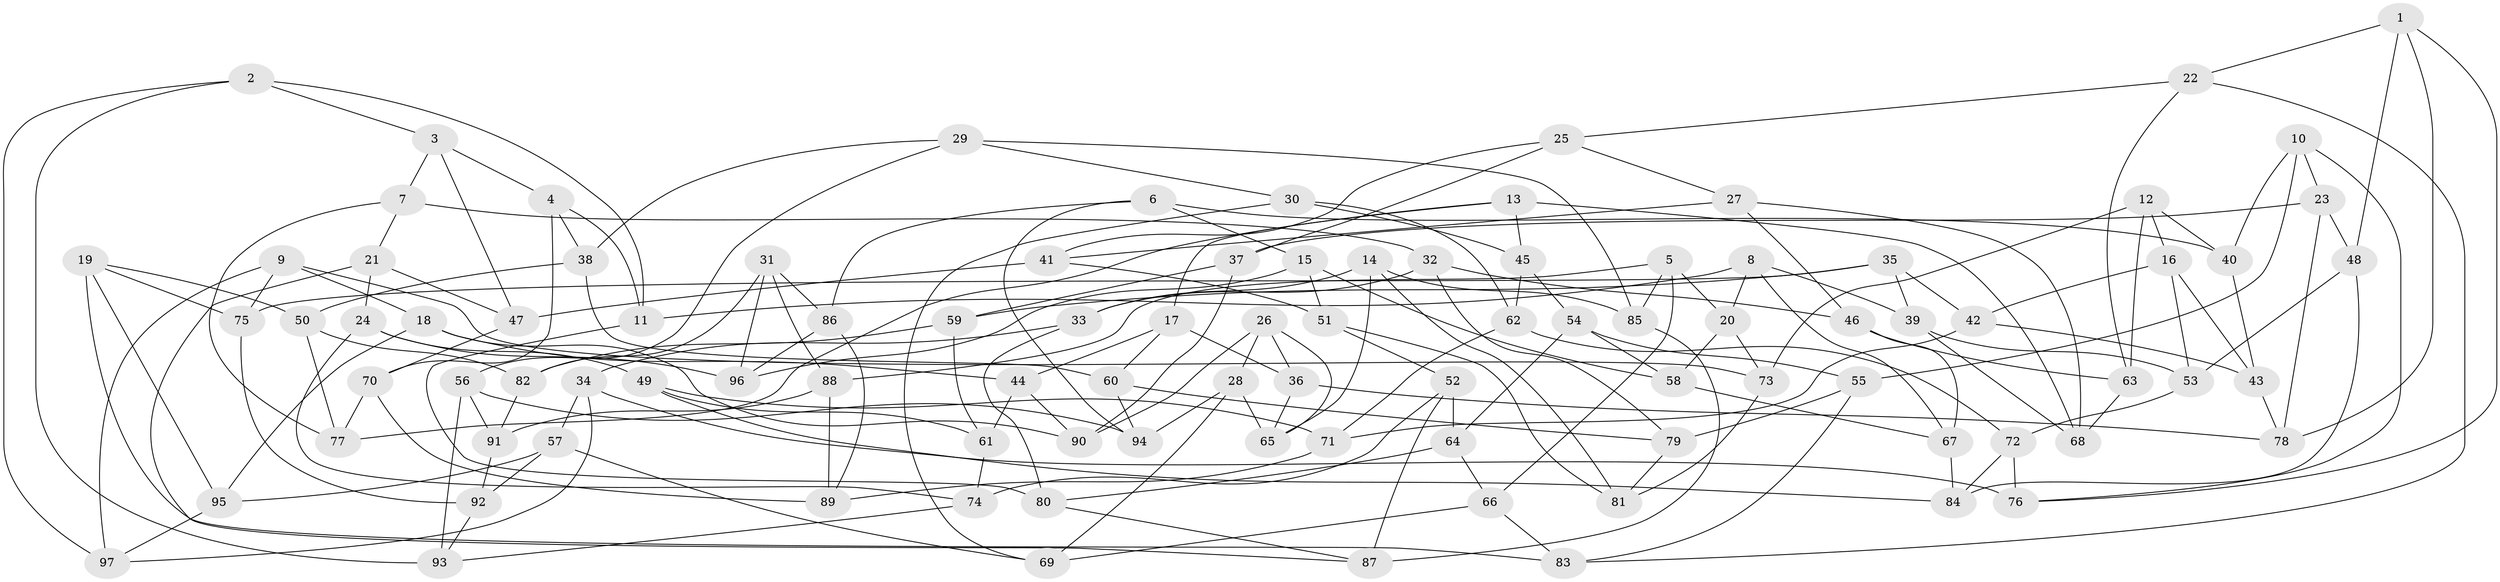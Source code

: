 // Generated by graph-tools (version 1.1) at 2025/50/03/09/25 03:50:45]
// undirected, 97 vertices, 194 edges
graph export_dot {
graph [start="1"]
  node [color=gray90,style=filled];
  1;
  2;
  3;
  4;
  5;
  6;
  7;
  8;
  9;
  10;
  11;
  12;
  13;
  14;
  15;
  16;
  17;
  18;
  19;
  20;
  21;
  22;
  23;
  24;
  25;
  26;
  27;
  28;
  29;
  30;
  31;
  32;
  33;
  34;
  35;
  36;
  37;
  38;
  39;
  40;
  41;
  42;
  43;
  44;
  45;
  46;
  47;
  48;
  49;
  50;
  51;
  52;
  53;
  54;
  55;
  56;
  57;
  58;
  59;
  60;
  61;
  62;
  63;
  64;
  65;
  66;
  67;
  68;
  69;
  70;
  71;
  72;
  73;
  74;
  75;
  76;
  77;
  78;
  79;
  80;
  81;
  82;
  83;
  84;
  85;
  86;
  87;
  88;
  89;
  90;
  91;
  92;
  93;
  94;
  95;
  96;
  97;
  1 -- 48;
  1 -- 76;
  1 -- 22;
  1 -- 78;
  2 -- 93;
  2 -- 97;
  2 -- 3;
  2 -- 11;
  3 -- 47;
  3 -- 4;
  3 -- 7;
  4 -- 70;
  4 -- 38;
  4 -- 11;
  5 -- 85;
  5 -- 20;
  5 -- 88;
  5 -- 66;
  6 -- 86;
  6 -- 40;
  6 -- 94;
  6 -- 15;
  7 -- 77;
  7 -- 21;
  7 -- 32;
  8 -- 67;
  8 -- 11;
  8 -- 20;
  8 -- 39;
  9 -- 73;
  9 -- 97;
  9 -- 75;
  9 -- 18;
  10 -- 76;
  10 -- 55;
  10 -- 23;
  10 -- 40;
  11 -- 80;
  12 -- 63;
  12 -- 16;
  12 -- 73;
  12 -- 40;
  13 -- 17;
  13 -- 68;
  13 -- 77;
  13 -- 45;
  14 -- 85;
  14 -- 33;
  14 -- 65;
  14 -- 81;
  15 -- 96;
  15 -- 51;
  15 -- 58;
  16 -- 43;
  16 -- 53;
  16 -- 42;
  17 -- 60;
  17 -- 36;
  17 -- 44;
  18 -- 44;
  18 -- 90;
  18 -- 95;
  19 -- 95;
  19 -- 50;
  19 -- 75;
  19 -- 83;
  20 -- 73;
  20 -- 58;
  21 -- 47;
  21 -- 87;
  21 -- 24;
  22 -- 25;
  22 -- 63;
  22 -- 83;
  23 -- 48;
  23 -- 78;
  23 -- 37;
  24 -- 96;
  24 -- 74;
  24 -- 49;
  25 -- 41;
  25 -- 27;
  25 -- 37;
  26 -- 90;
  26 -- 36;
  26 -- 28;
  26 -- 65;
  27 -- 41;
  27 -- 46;
  27 -- 68;
  28 -- 69;
  28 -- 94;
  28 -- 65;
  29 -- 30;
  29 -- 56;
  29 -- 38;
  29 -- 85;
  30 -- 45;
  30 -- 69;
  30 -- 62;
  31 -- 88;
  31 -- 82;
  31 -- 86;
  31 -- 96;
  32 -- 33;
  32 -- 46;
  32 -- 79;
  33 -- 34;
  33 -- 80;
  34 -- 76;
  34 -- 97;
  34 -- 57;
  35 -- 42;
  35 -- 59;
  35 -- 75;
  35 -- 39;
  36 -- 78;
  36 -- 65;
  37 -- 59;
  37 -- 90;
  38 -- 60;
  38 -- 50;
  39 -- 53;
  39 -- 68;
  40 -- 43;
  41 -- 51;
  41 -- 47;
  42 -- 71;
  42 -- 43;
  43 -- 78;
  44 -- 90;
  44 -- 61;
  45 -- 54;
  45 -- 62;
  46 -- 67;
  46 -- 63;
  47 -- 70;
  48 -- 53;
  48 -- 84;
  49 -- 71;
  49 -- 61;
  49 -- 84;
  50 -- 82;
  50 -- 77;
  51 -- 52;
  51 -- 81;
  52 -- 87;
  52 -- 64;
  52 -- 74;
  53 -- 72;
  54 -- 64;
  54 -- 58;
  54 -- 55;
  55 -- 83;
  55 -- 79;
  56 -- 93;
  56 -- 94;
  56 -- 91;
  57 -- 69;
  57 -- 92;
  57 -- 95;
  58 -- 67;
  59 -- 61;
  59 -- 82;
  60 -- 79;
  60 -- 94;
  61 -- 74;
  62 -- 72;
  62 -- 71;
  63 -- 68;
  64 -- 80;
  64 -- 66;
  66 -- 69;
  66 -- 83;
  67 -- 84;
  70 -- 89;
  70 -- 77;
  71 -- 89;
  72 -- 76;
  72 -- 84;
  73 -- 81;
  74 -- 93;
  75 -- 92;
  79 -- 81;
  80 -- 87;
  82 -- 91;
  85 -- 87;
  86 -- 96;
  86 -- 89;
  88 -- 89;
  88 -- 91;
  91 -- 92;
  92 -- 93;
  95 -- 97;
}
